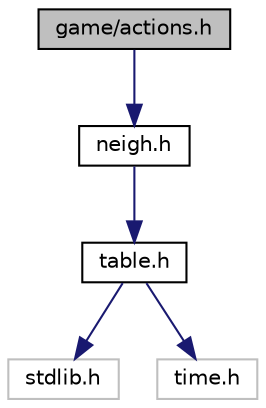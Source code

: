 digraph "game/actions.h"
{
 // LATEX_PDF_SIZE
  edge [fontname="Helvetica",fontsize="10",labelfontname="Helvetica",labelfontsize="10"];
  node [fontname="Helvetica",fontsize="10",shape=record];
  Node1 [label="game/actions.h",height=0.2,width=0.4,color="black", fillcolor="grey75", style="filled", fontcolor="black",tooltip="this file contains functions that is used to move our cells within the matrix"];
  Node1 -> Node2 [color="midnightblue",fontsize="10",style="solid",fontname="Helvetica"];
  Node2 [label="neigh.h",height=0.2,width=0.4,color="black", fillcolor="white", style="filled",URL="$neigh_8h.html",tooltip="this file contains the declarations of function that will help us to handle the amount of neighbors o..."];
  Node2 -> Node3 [color="midnightblue",fontsize="10",style="solid",fontname="Helvetica"];
  Node3 [label="table.h",height=0.2,width=0.4,color="black", fillcolor="white", style="filled",URL="$table_8h.html",tooltip="header file with function to manipulate a board"];
  Node3 -> Node4 [color="midnightblue",fontsize="10",style="solid",fontname="Helvetica"];
  Node4 [label="stdlib.h",height=0.2,width=0.4,color="grey75", fillcolor="white", style="filled",tooltip=" "];
  Node3 -> Node5 [color="midnightblue",fontsize="10",style="solid",fontname="Helvetica"];
  Node5 [label="time.h",height=0.2,width=0.4,color="grey75", fillcolor="white", style="filled",tooltip=" "];
}
